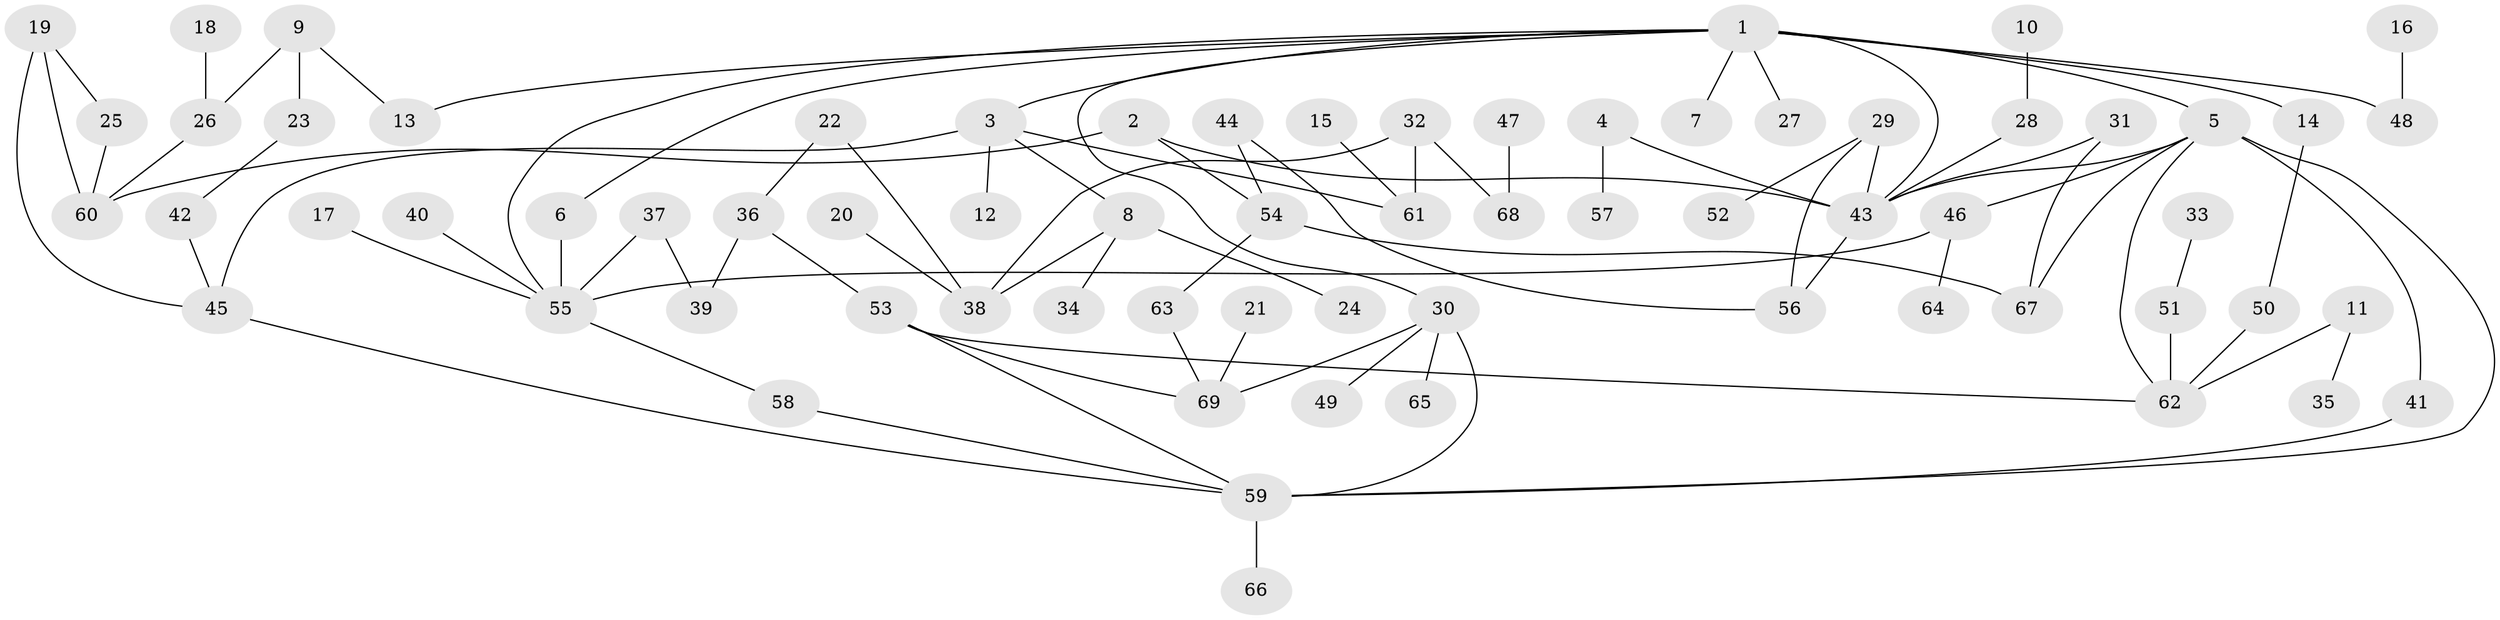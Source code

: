 // original degree distribution, {7: 0.014492753623188406, 3: 0.21014492753623187, 6: 0.021739130434782608, 8: 0.007246376811594203, 2: 0.2971014492753623, 4: 0.050724637681159424, 5: 0.050724637681159424, 1: 0.34782608695652173}
// Generated by graph-tools (version 1.1) at 2025/25/03/09/25 03:25:30]
// undirected, 69 vertices, 90 edges
graph export_dot {
graph [start="1"]
  node [color=gray90,style=filled];
  1;
  2;
  3;
  4;
  5;
  6;
  7;
  8;
  9;
  10;
  11;
  12;
  13;
  14;
  15;
  16;
  17;
  18;
  19;
  20;
  21;
  22;
  23;
  24;
  25;
  26;
  27;
  28;
  29;
  30;
  31;
  32;
  33;
  34;
  35;
  36;
  37;
  38;
  39;
  40;
  41;
  42;
  43;
  44;
  45;
  46;
  47;
  48;
  49;
  50;
  51;
  52;
  53;
  54;
  55;
  56;
  57;
  58;
  59;
  60;
  61;
  62;
  63;
  64;
  65;
  66;
  67;
  68;
  69;
  1 -- 3 [weight=1.0];
  1 -- 5 [weight=1.0];
  1 -- 6 [weight=1.0];
  1 -- 7 [weight=1.0];
  1 -- 13 [weight=1.0];
  1 -- 14 [weight=2.0];
  1 -- 27 [weight=1.0];
  1 -- 30 [weight=1.0];
  1 -- 43 [weight=1.0];
  1 -- 48 [weight=1.0];
  1 -- 55 [weight=1.0];
  2 -- 43 [weight=1.0];
  2 -- 54 [weight=1.0];
  2 -- 60 [weight=1.0];
  3 -- 8 [weight=1.0];
  3 -- 12 [weight=1.0];
  3 -- 45 [weight=1.0];
  3 -- 61 [weight=1.0];
  4 -- 43 [weight=1.0];
  4 -- 57 [weight=1.0];
  5 -- 41 [weight=1.0];
  5 -- 43 [weight=1.0];
  5 -- 46 [weight=1.0];
  5 -- 59 [weight=1.0];
  5 -- 62 [weight=1.0];
  5 -- 67 [weight=1.0];
  6 -- 55 [weight=1.0];
  8 -- 24 [weight=1.0];
  8 -- 34 [weight=1.0];
  8 -- 38 [weight=1.0];
  9 -- 13 [weight=1.0];
  9 -- 23 [weight=1.0];
  9 -- 26 [weight=1.0];
  10 -- 28 [weight=1.0];
  11 -- 35 [weight=1.0];
  11 -- 62 [weight=1.0];
  14 -- 50 [weight=1.0];
  15 -- 61 [weight=1.0];
  16 -- 48 [weight=1.0];
  17 -- 55 [weight=1.0];
  18 -- 26 [weight=1.0];
  19 -- 25 [weight=1.0];
  19 -- 45 [weight=1.0];
  19 -- 60 [weight=1.0];
  20 -- 38 [weight=1.0];
  21 -- 69 [weight=1.0];
  22 -- 36 [weight=1.0];
  22 -- 38 [weight=1.0];
  23 -- 42 [weight=1.0];
  25 -- 60 [weight=1.0];
  26 -- 60 [weight=1.0];
  28 -- 43 [weight=1.0];
  29 -- 43 [weight=1.0];
  29 -- 52 [weight=1.0];
  29 -- 56 [weight=1.0];
  30 -- 49 [weight=1.0];
  30 -- 59 [weight=1.0];
  30 -- 65 [weight=1.0];
  30 -- 69 [weight=1.0];
  31 -- 43 [weight=1.0];
  31 -- 67 [weight=1.0];
  32 -- 38 [weight=1.0];
  32 -- 61 [weight=1.0];
  32 -- 68 [weight=1.0];
  33 -- 51 [weight=1.0];
  36 -- 39 [weight=1.0];
  36 -- 53 [weight=1.0];
  37 -- 39 [weight=1.0];
  37 -- 55 [weight=1.0];
  40 -- 55 [weight=1.0];
  41 -- 59 [weight=1.0];
  42 -- 45 [weight=1.0];
  43 -- 56 [weight=1.0];
  44 -- 54 [weight=1.0];
  44 -- 56 [weight=1.0];
  45 -- 59 [weight=1.0];
  46 -- 55 [weight=1.0];
  46 -- 64 [weight=1.0];
  47 -- 68 [weight=1.0];
  50 -- 62 [weight=1.0];
  51 -- 62 [weight=1.0];
  53 -- 59 [weight=1.0];
  53 -- 62 [weight=1.0];
  53 -- 69 [weight=1.0];
  54 -- 63 [weight=1.0];
  54 -- 67 [weight=1.0];
  55 -- 58 [weight=1.0];
  58 -- 59 [weight=1.0];
  59 -- 66 [weight=1.0];
  63 -- 69 [weight=1.0];
}
